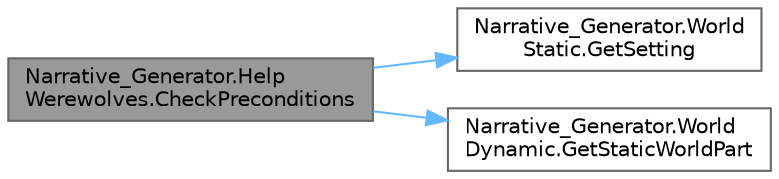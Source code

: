 digraph "Narrative_Generator.HelpWerewolves.CheckPreconditions"
{
 // LATEX_PDF_SIZE
  bgcolor="transparent";
  edge [fontname=Helvetica,fontsize=10,labelfontname=Helvetica,labelfontsize=10];
  node [fontname=Helvetica,fontsize=10,shape=box,height=0.2,width=0.4];
  rankdir="LR";
  Node1 [label="Narrative_Generator.Help\lWerewolves.CheckPreconditions",height=0.2,width=0.4,color="gray40", fillcolor="grey60", style="filled", fontcolor="black",tooltip="A method that checks preconditions for an action."];
  Node1 -> Node2 [color="steelblue1",style="solid"];
  Node2 [label="Narrative_Generator.World\lStatic.GetSetting",height=0.2,width=0.4,color="grey40", fillcolor="white", style="filled",URL="$class_narrative___generator_1_1_world_static.html#ad19d52cc2e6443e1d79d6edbd5eef9ea",tooltip="Returns information about the current setting."];
  Node1 -> Node3 [color="steelblue1",style="solid"];
  Node3 [label="Narrative_Generator.World\lDynamic.GetStaticWorldPart",height=0.2,width=0.4,color="grey40", fillcolor="white", style="filled",URL="$class_narrative___generator_1_1_world_dynamic.html#af84d5b47653c246de39ebfa7b791826a",tooltip="Returns a component with the static part of the state of this storyworld."];
}
